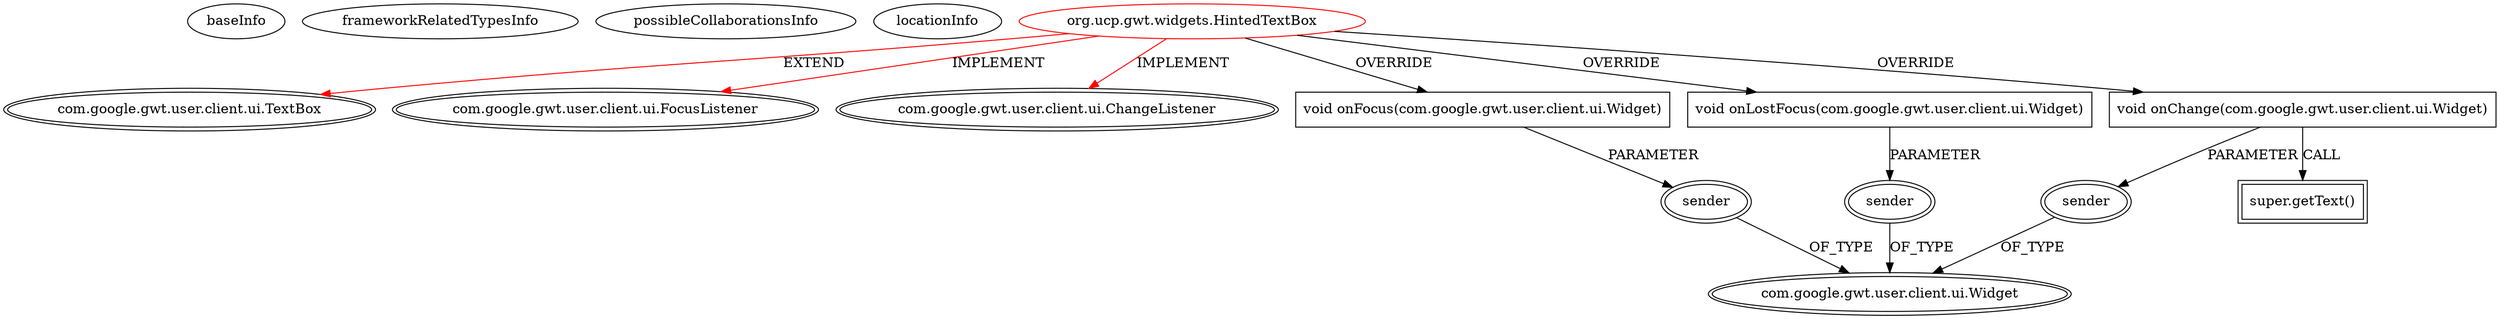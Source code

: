 digraph {
baseInfo[graphId=3006,category="extension_graph",isAnonymous=false,possibleRelation=false]
frameworkRelatedTypesInfo[0="com.google.gwt.user.client.ui.TextBox",1="com.google.gwt.user.client.ui.FocusListener",2="com.google.gwt.user.client.ui.ChangeListener"]
possibleCollaborationsInfo[]
locationInfo[projectName="hmiguellima-ugat",filePath="/hmiguellima-ugat/ugat-master/src/org/ucp/gwt/widgets/HintedTextBox.java",contextSignature="HintedTextBox",graphId="3006"]
0[label="org.ucp.gwt.widgets.HintedTextBox",vertexType="ROOT_CLIENT_CLASS_DECLARATION",isFrameworkType=false,color=red]
1[label="com.google.gwt.user.client.ui.TextBox",vertexType="FRAMEWORK_CLASS_TYPE",isFrameworkType=true,peripheries=2]
2[label="com.google.gwt.user.client.ui.FocusListener",vertexType="FRAMEWORK_INTERFACE_TYPE",isFrameworkType=true,peripheries=2]
3[label="com.google.gwt.user.client.ui.ChangeListener",vertexType="FRAMEWORK_INTERFACE_TYPE",isFrameworkType=true,peripheries=2]
4[label="void onFocus(com.google.gwt.user.client.ui.Widget)",vertexType="OVERRIDING_METHOD_DECLARATION",isFrameworkType=false,shape=box]
5[label="sender",vertexType="PARAMETER_DECLARATION",isFrameworkType=true,peripheries=2]
6[label="com.google.gwt.user.client.ui.Widget",vertexType="FRAMEWORK_CLASS_TYPE",isFrameworkType=true,peripheries=2]
7[label="void onLostFocus(com.google.gwt.user.client.ui.Widget)",vertexType="OVERRIDING_METHOD_DECLARATION",isFrameworkType=false,shape=box]
8[label="sender",vertexType="PARAMETER_DECLARATION",isFrameworkType=true,peripheries=2]
10[label="void onChange(com.google.gwt.user.client.ui.Widget)",vertexType="OVERRIDING_METHOD_DECLARATION",isFrameworkType=false,shape=box]
11[label="sender",vertexType="PARAMETER_DECLARATION",isFrameworkType=true,peripheries=2]
13[label="super.getText()",vertexType="SUPER_CALL",isFrameworkType=true,peripheries=2,shape=box]
0->1[label="EXTEND",color=red]
0->2[label="IMPLEMENT",color=red]
0->3[label="IMPLEMENT",color=red]
0->4[label="OVERRIDE"]
5->6[label="OF_TYPE"]
4->5[label="PARAMETER"]
0->7[label="OVERRIDE"]
8->6[label="OF_TYPE"]
7->8[label="PARAMETER"]
0->10[label="OVERRIDE"]
11->6[label="OF_TYPE"]
10->11[label="PARAMETER"]
10->13[label="CALL"]
}
